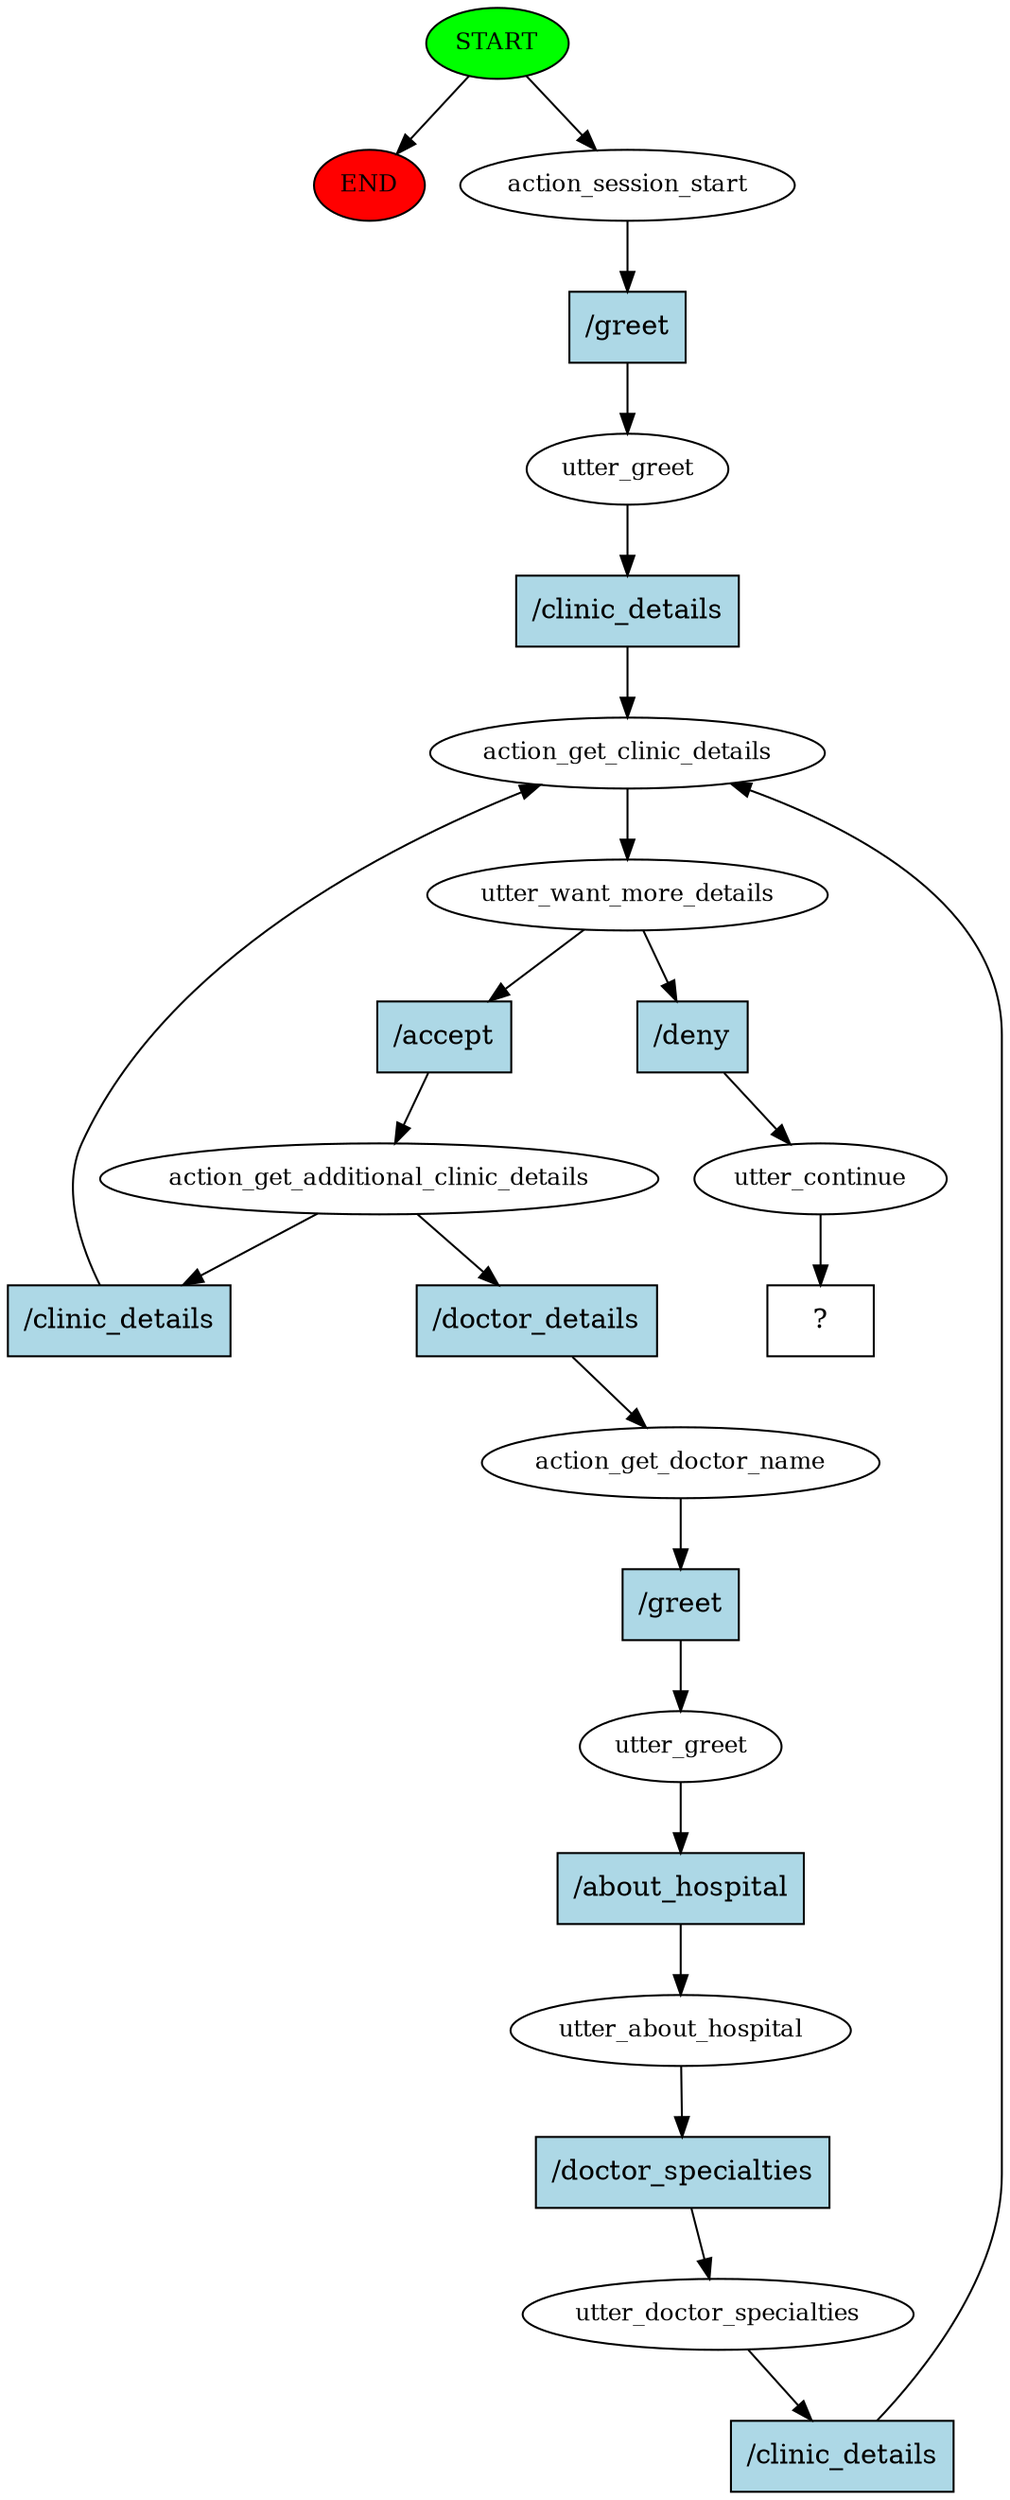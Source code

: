 digraph  {
0 [class="start active", fillcolor=green, fontsize=12, label=START, style=filled];
"-1" [class=end, fillcolor=red, fontsize=12, label=END, style=filled];
1 [class=active, fontsize=12, label=action_session_start];
2 [class=active, fontsize=12, label=utter_greet];
3 [class=active, fontsize=12, label=action_get_clinic_details];
4 [class=active, fontsize=12, label=utter_want_more_details];
5 [class=active, fontsize=12, label=action_get_additional_clinic_details];
9 [class=active, fontsize=12, label=action_get_doctor_name];
10 [class=active, fontsize=12, label=utter_greet];
11 [class=active, fontsize=12, label=utter_about_hospital];
12 [class=active, fontsize=12, label=utter_doctor_specialties];
15 [class=active, fontsize=12, label=utter_continue];
16 [class="intent dashed active", label="  ?  ", shape=rect];
17 [class="intent active", fillcolor=lightblue, label="/greet", shape=rect, style=filled];
18 [class="intent active", fillcolor=lightblue, label="/clinic_details", shape=rect, style=filled];
19 [class="intent active", fillcolor=lightblue, label="/accept", shape=rect, style=filled];
20 [class="intent active", fillcolor=lightblue, label="/deny", shape=rect, style=filled];
21 [class="intent active", fillcolor=lightblue, label="/clinic_details", shape=rect, style=filled];
22 [class="intent active", fillcolor=lightblue, label="/doctor_details", shape=rect, style=filled];
23 [class="intent active", fillcolor=lightblue, label="/greet", shape=rect, style=filled];
24 [class="intent active", fillcolor=lightblue, label="/about_hospital", shape=rect, style=filled];
25 [class="intent active", fillcolor=lightblue, label="/doctor_specialties", shape=rect, style=filled];
26 [class="intent active", fillcolor=lightblue, label="/clinic_details", shape=rect, style=filled];
0 -> "-1"  [class="", key=NONE, label=""];
0 -> 1  [class=active, key=NONE, label=""];
1 -> 17  [class=active, key=0];
2 -> 18  [class=active, key=0];
3 -> 4  [class=active, key=NONE, label=""];
4 -> 19  [class=active, key=0];
4 -> 20  [class=active, key=0];
5 -> 21  [class=active, key=0];
5 -> 22  [class=active, key=0];
9 -> 23  [class=active, key=0];
10 -> 24  [class=active, key=0];
11 -> 25  [class=active, key=0];
12 -> 26  [class=active, key=0];
15 -> 16  [class=active, key=NONE, label=""];
17 -> 2  [class=active, key=0];
18 -> 3  [class=active, key=0];
19 -> 5  [class=active, key=0];
20 -> 15  [class=active, key=0];
21 -> 3  [class=active, key=0];
22 -> 9  [class=active, key=0];
23 -> 10  [class=active, key=0];
24 -> 11  [class=active, key=0];
25 -> 12  [class=active, key=0];
26 -> 3  [class=active, key=0];
}
